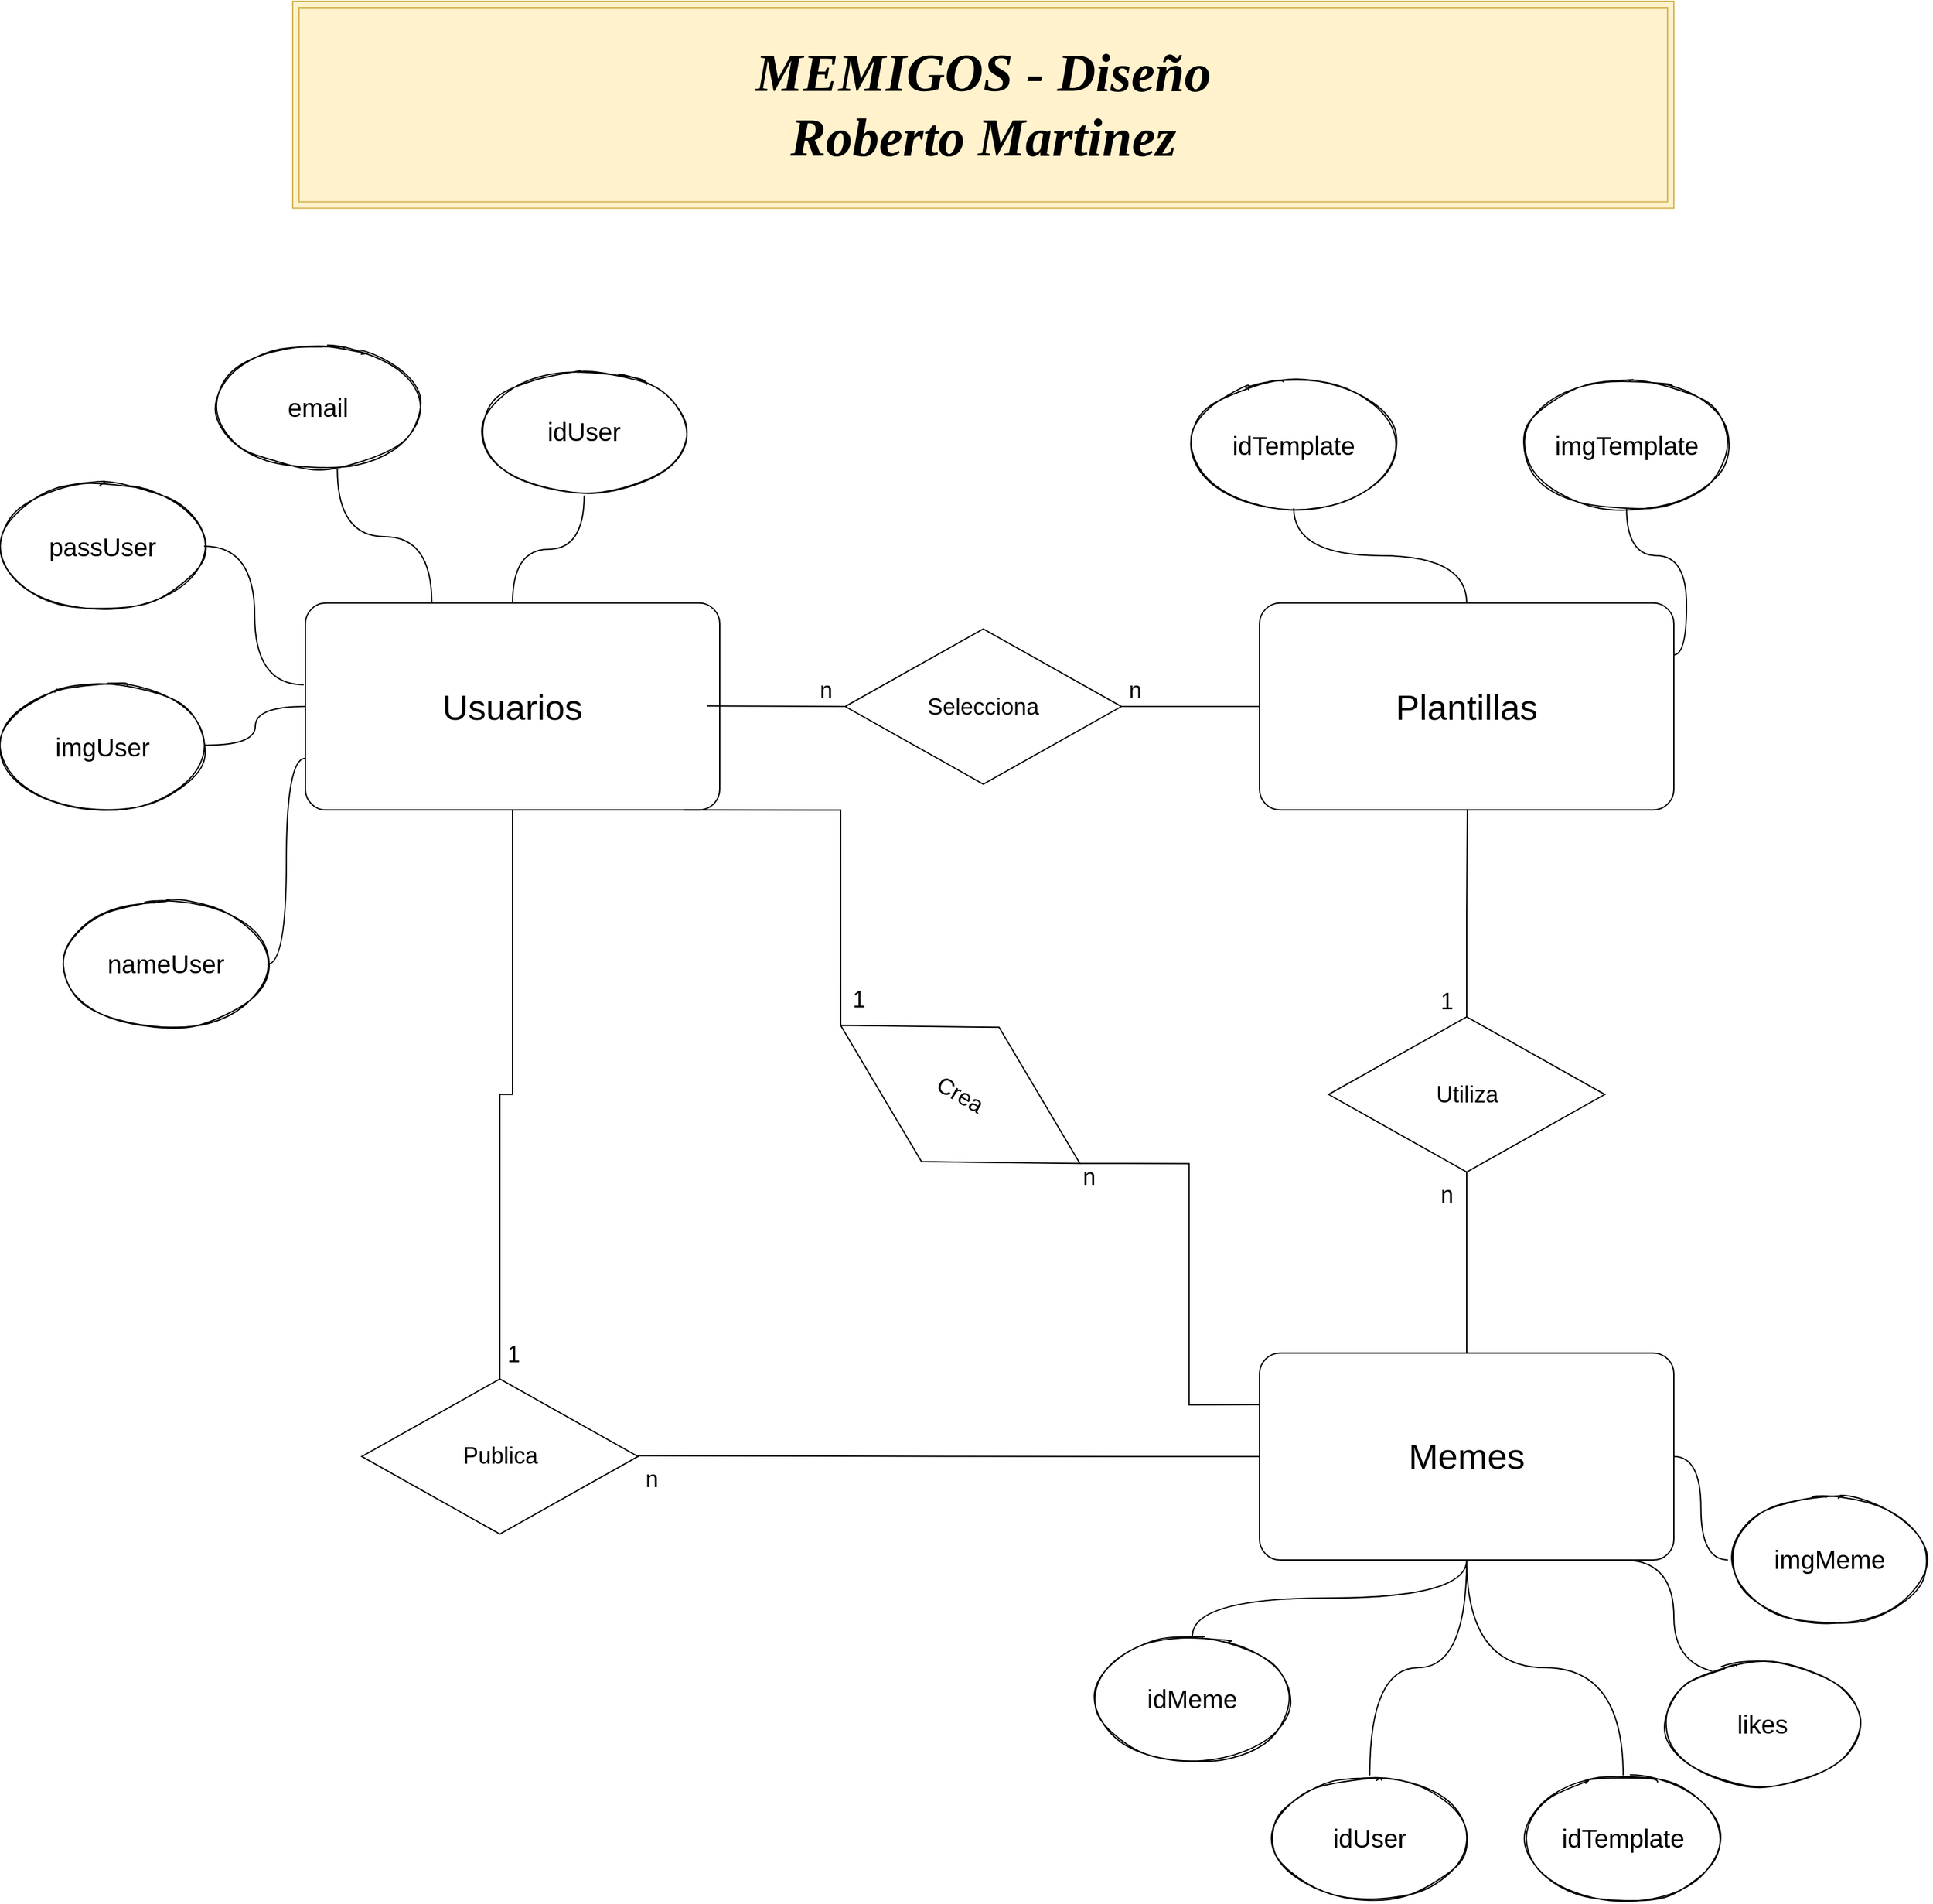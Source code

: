 <mxfile version="15.4.0" type="device"><diagram id="1rf67pfMRnC-_Mq66D7q" name="Página-1"><mxGraphModel dx="1280" dy="1035" grid="1" gridSize="10" guides="1" tooltips="1" connect="1" arrows="1" fold="1" page="1" pageScale="1" pageWidth="1654" pageHeight="2336" math="0" shadow="0"><root><mxCell id="0"/><mxCell id="1" parent="0"/><mxCell id="TMbOq4nQ9oU4izlfPrIb-1" value="&lt;font face=&quot;Helvetica&quot;&gt;idUser&lt;/font&gt;" style="ellipse;whiteSpace=wrap;html=1;sketch=1;hachureGap=4;pointerEvents=0;fontFamily=Architects Daughter;fontSource=https%3A%2F%2Ffonts.googleapis.com%2Fcss%3Ffamily%3DArchitects%2BDaughter;fontSize=20;" parent="1" vertex="1"><mxGeometry x="470" y="710" width="160" height="100" as="geometry"/></mxCell><mxCell id="TMbOq4nQ9oU4izlfPrIb-2" value="email" style="ellipse;whiteSpace=wrap;html=1;sketch=1;hachureGap=4;pointerEvents=0;fontFamily=Helvetica;fontSize=20;" parent="1" vertex="1"><mxGeometry x="260" y="690" width="160" height="100" as="geometry"/></mxCell><mxCell id="JSX4e2sykX_i9BUhia8Z-2" value="&lt;font style=&quot;font-size: 28px&quot;&gt;Usuarios&lt;/font&gt;" style="rounded=1;arcSize=10;whiteSpace=wrap;html=1;align=center;" parent="1" vertex="1"><mxGeometry x="330" y="894.898" width="327" height="163.265" as="geometry"/></mxCell><mxCell id="JSX4e2sykX_i9BUhia8Z-3" value="&lt;font&gt;&lt;font style=&quot;font-size: 28px&quot;&gt;Plantillas&lt;/font&gt;&lt;br&gt;&lt;/font&gt;" style="rounded=1;arcSize=10;whiteSpace=wrap;html=1;align=center;" parent="1" vertex="1"><mxGeometry x="1083" y="894.898" width="327" height="163.265" as="geometry"/></mxCell><mxCell id="JSX4e2sykX_i9BUhia8Z-4" value="&lt;font&gt;&lt;font style=&quot;font-size: 28px&quot;&gt;Memes&lt;/font&gt;&lt;br&gt;&lt;/font&gt;" style="rounded=1;arcSize=10;whiteSpace=wrap;html=1;align=center;" parent="1" vertex="1"><mxGeometry x="1083" y="1486.735" width="327" height="163.265" as="geometry"/></mxCell><mxCell id="JSX4e2sykX_i9BUhia8Z-5" value="&lt;font style=&quot;font-size: 18px&quot;&gt;Publica&lt;/font&gt;" style="shape=rhombus;perimeter=rhombusPerimeter;whiteSpace=wrap;html=1;align=center;" parent="1" vertex="1"><mxGeometry x="374.5" y="1507.143" width="218" height="122.449" as="geometry"/></mxCell><mxCell id="JSX4e2sykX_i9BUhia8Z-6" value="&lt;font style=&quot;font-size: 18px&quot;&gt;Selecciona&lt;/font&gt;" style="shape=rhombus;perimeter=rhombusPerimeter;whiteSpace=wrap;html=1;align=center;" parent="1" vertex="1"><mxGeometry x="756" y="915.306" width="218" height="122.449" as="geometry"/></mxCell><mxCell id="JSX4e2sykX_i9BUhia8Z-8" value="&lt;font style=&quot;font-size: 18px&quot;&gt;Utiliza&lt;/font&gt;" style="shape=rhombus;perimeter=rhombusPerimeter;whiteSpace=wrap;html=1;align=center;" parent="1" vertex="1"><mxGeometry x="1137.5" y="1221.429" width="218" height="122.449" as="geometry"/></mxCell><mxCell id="JSX4e2sykX_i9BUhia8Z-9" value="" style="endArrow=none;html=1;rounded=0;edgeStyle=orthogonalEdgeStyle;exitX=0.5;exitY=0;exitDx=0;exitDy=0;" parent="1" source="JSX4e2sykX_i9BUhia8Z-5" target="JSX4e2sykX_i9BUhia8Z-2" edge="1"><mxGeometry x="320" y="650" as="geometry"><mxPoint x="465.333" y="1303.061" as="sourcePoint"/><mxPoint x="756" y="1303.061" as="targetPoint"/><Array as="points"/></mxGeometry></mxCell><mxCell id="JSX4e2sykX_i9BUhia8Z-10" value="" style="endArrow=none;html=1;rounded=0;edgeStyle=orthogonalEdgeStyle;entryX=0;entryY=0.5;entryDx=0;entryDy=0;" parent="1" target="JSX4e2sykX_i9BUhia8Z-4" edge="1"><mxGeometry x="320" y="650" as="geometry"><mxPoint x="592.5" y="1567.776" as="sourcePoint"/><mxPoint x="883.167" y="1567.776" as="targetPoint"/></mxGeometry></mxCell><mxCell id="JSX4e2sykX_i9BUhia8Z-11" value="" style="endArrow=none;html=1;rounded=0;edgeStyle=orthogonalEdgeStyle;entryX=0.5;entryY=0;entryDx=0;entryDy=0;exitX=0.5;exitY=1;exitDx=0;exitDy=0;" parent="1" source="JSX4e2sykX_i9BUhia8Z-8" target="JSX4e2sykX_i9BUhia8Z-4" edge="1"><mxGeometry x="320" y="650" as="geometry"><mxPoint x="974" y="1405.102" as="sourcePoint"/><mxPoint x="1264.667" y="1405.102" as="targetPoint"/></mxGeometry></mxCell><mxCell id="JSX4e2sykX_i9BUhia8Z-15" value="" style="endArrow=none;html=1;rounded=0;edgeStyle=orthogonalEdgeStyle;" parent="1" edge="1"><mxGeometry x="320" y="650" as="geometry"><mxPoint x="647" y="976.122" as="sourcePoint"/><mxPoint x="756" y="976.531" as="targetPoint"/><Array as="points"><mxPoint x="647" y="976.122"/><mxPoint x="974" y="976.122"/></Array></mxGeometry></mxCell><mxCell id="JSX4e2sykX_i9BUhia8Z-16" value="&lt;font style=&quot;font-size: 18px&quot;&gt;Crea&lt;/font&gt;" style="shape=rhombus;perimeter=rhombusPerimeter;whiteSpace=wrap;html=1;align=center;rotation=30;" parent="1" vertex="1"><mxGeometry x="737.833" y="1221.429" width="218" height="122.449" as="geometry"/></mxCell><mxCell id="JSX4e2sykX_i9BUhia8Z-17" value="" style="endArrow=none;html=1;rounded=0;edgeStyle=orthogonalEdgeStyle;entryX=0;entryY=0.5;entryDx=0;entryDy=0;" parent="1" target="JSX4e2sykX_i9BUhia8Z-16" edge="1"><mxGeometry x="320" y="650" as="geometry"><mxPoint x="628.833" y="1058.163" as="sourcePoint"/><mxPoint x="756" y="1180.612" as="targetPoint"/><Array as="points"><mxPoint x="752.367" y="1058.163"/></Array></mxGeometry></mxCell><mxCell id="JSX4e2sykX_i9BUhia8Z-18" value="" style="endArrow=none;html=1;rounded=0;edgeStyle=orthogonalEdgeStyle;entryX=0;entryY=0.25;entryDx=0;entryDy=0;exitX=1;exitY=0.5;exitDx=0;exitDy=0;" parent="1" source="JSX4e2sykX_i9BUhia8Z-16" target="JSX4e2sykX_i9BUhia8Z-4" edge="1"><mxGeometry x="320" y="650" as="geometry"><mxPoint x="774.167" y="1364.286" as="sourcePoint"/><mxPoint x="1064.833" y="1364.286" as="targetPoint"/></mxGeometry></mxCell><mxCell id="JSX4e2sykX_i9BUhia8Z-20" value="n" style="text;strokeColor=none;fillColor=none;spacingLeft=4;spacingRight=4;overflow=hidden;rotatable=0;points=[[0,0.5],[1,0.5]];portConstraint=eastwest;fontSize=18;" parent="1" vertex="1"><mxGeometry x="730" y="945.916" width="72.667" height="61.224" as="geometry"/></mxCell><mxCell id="JSX4e2sykX_i9BUhia8Z-21" value="n" style="text;strokeColor=none;fillColor=none;spacingLeft=4;spacingRight=4;overflow=hidden;rotatable=0;points=[[0,0.5],[1,0.5]];portConstraint=eastwest;fontSize=18;" parent="1" vertex="1"><mxGeometry x="937.667" y="1329.998" width="72.667" height="61.224" as="geometry"/></mxCell><mxCell id="JSX4e2sykX_i9BUhia8Z-22" value="1 " style="text;strokeColor=none;fillColor=none;spacingLeft=4;spacingRight=4;overflow=hidden;rotatable=0;points=[[0,0.5],[1,0.5]];portConstraint=eastwest;fontSize=18;" parent="1" vertex="1"><mxGeometry x="756" y="1190.004" width="72.667" height="61.224" as="geometry"/></mxCell><mxCell id="JSX4e2sykX_i9BUhia8Z-23" value="1 " style="text;strokeColor=none;fillColor=none;spacingLeft=4;spacingRight=4;overflow=hidden;rotatable=0;points=[[0,0.5],[1,0.5]];portConstraint=eastwest;fontSize=18;" parent="1" vertex="1"><mxGeometry x="483.5" y="1469.998" width="72.667" height="61.224" as="geometry"/></mxCell><mxCell id="JSX4e2sykX_i9BUhia8Z-24" value="n" style="text;strokeColor=none;fillColor=none;spacingLeft=4;spacingRight=4;overflow=hidden;rotatable=0;points=[[0,0.5],[1,0.5]];portConstraint=eastwest;fontSize=18;" parent="1" vertex="1"><mxGeometry x="592.503" y="1568.367" width="72.667" height="61.224" as="geometry"/></mxCell><mxCell id="JSX4e2sykX_i9BUhia8Z-27" value="n" style="text;strokeColor=none;fillColor=none;spacingLeft=4;spacingRight=4;overflow=hidden;rotatable=0;points=[[0,0.5],[1,0.5]];portConstraint=eastwest;fontSize=18;" parent="1" vertex="1"><mxGeometry x="1219.997" y="1343.876" width="72.667" height="61.224" as="geometry"/></mxCell><mxCell id="JSX4e2sykX_i9BUhia8Z-31" value="&lt;font style=&quot;font-size: 22px&quot; face=&quot;Comic Sans MS&quot;&gt;&lt;i style=&quot;font-size: 42px&quot;&gt;&lt;b&gt;MEMIGOS - Diseño&lt;br&gt;Roberto Martinez&lt;/b&gt;&lt;/i&gt;&lt;/font&gt;" style="shape=ext;margin=3;double=1;whiteSpace=wrap;html=1;align=center;fillColor=#fff2cc;strokeColor=#d6b656;" parent="1" vertex="1"><mxGeometry x="320" y="420" width="1090" height="163.265" as="geometry"/></mxCell><mxCell id="JSX4e2sykX_i9BUhia8Z-33" value="" style="endArrow=none;html=1;rounded=0;edgeStyle=orthogonalEdgeStyle;exitX=1;exitY=0.5;exitDx=0;exitDy=0;entryX=0;entryY=0.5;entryDx=0;entryDy=0;" parent="1" source="JSX4e2sykX_i9BUhia8Z-6" target="JSX4e2sykX_i9BUhia8Z-3" edge="1"><mxGeometry x="320" y="650" as="geometry"><mxPoint x="1264" y="1206.531" as="sourcePoint"/><mxPoint x="990" y="976.524" as="targetPoint"/></mxGeometry></mxCell><mxCell id="JSX4e2sykX_i9BUhia8Z-34" value="n" style="text;strokeColor=none;fillColor=none;spacingLeft=4;spacingRight=4;overflow=hidden;rotatable=0;points=[[0,0.5],[1,0.5]];portConstraint=eastwest;fontSize=18;" parent="1" vertex="1"><mxGeometry x="974" y="945.916" width="72.667" height="61.224" as="geometry"/></mxCell><mxCell id="JSX4e2sykX_i9BUhia8Z-36" value="1" style="text;strokeColor=none;fillColor=none;spacingLeft=4;spacingRight=4;overflow=hidden;rotatable=0;points=[[0,0.5],[1,0.5]];portConstraint=eastwest;fontSize=18;" parent="1" vertex="1"><mxGeometry x="1220" y="1191.43" width="30" height="30" as="geometry"/></mxCell><mxCell id="JSX4e2sykX_i9BUhia8Z-37" value="" style="endArrow=none;html=1;rounded=0;fontSize=18;edgeStyle=orthogonalEdgeStyle;exitX=0.5;exitY=0;exitDx=0;exitDy=0;" parent="1" source="JSX4e2sykX_i9BUhia8Z-8" edge="1"><mxGeometry x="320" y="650" as="geometry"><mxPoint x="1270" y="1200" as="sourcePoint"/><mxPoint x="1247" y="1058" as="targetPoint"/><Array as="points"><mxPoint x="1247" y="1140"/><mxPoint x="1247" y="1140"/><mxPoint x="1247" y="1058"/></Array></mxGeometry></mxCell><mxCell id="TMbOq4nQ9oU4izlfPrIb-5" value="passUser" style="ellipse;whiteSpace=wrap;html=1;sketch=1;hachureGap=4;pointerEvents=0;fontFamily=Helvetica;fontSize=20;" parent="1" vertex="1"><mxGeometry x="90" y="800" width="160" height="100" as="geometry"/></mxCell><mxCell id="TMbOq4nQ9oU4izlfPrIb-6" value="imgUser" style="ellipse;whiteSpace=wrap;html=1;sketch=1;hachureGap=4;pointerEvents=0;fontFamily=Helvetica;fontSize=20;" parent="1" vertex="1"><mxGeometry x="90" y="958.16" width="160" height="100" as="geometry"/></mxCell><mxCell id="TMbOq4nQ9oU4izlfPrIb-7" value="&lt;font face=&quot;Helvetica&quot;&gt;nameUser&lt;/font&gt;" style="ellipse;whiteSpace=wrap;html=1;sketch=1;hachureGap=4;pointerEvents=0;fontFamily=Architects Daughter;fontSource=https%3A%2F%2Ffonts.googleapis.com%2Fcss%3Ffamily%3DArchitects%2BDaughter;fontSize=20;" parent="1" vertex="1"><mxGeometry x="140" y="1130" width="160" height="100" as="geometry"/></mxCell><mxCell id="TMbOq4nQ9oU4izlfPrIb-8" value="idTemplate" style="ellipse;whiteSpace=wrap;html=1;sketch=1;hachureGap=4;pointerEvents=0;fontFamily=Helvetica;fontSize=20;" parent="1" vertex="1"><mxGeometry x="1030" y="720" width="160" height="100" as="geometry"/></mxCell><mxCell id="TMbOq4nQ9oU4izlfPrIb-9" value="imgTemplate" style="ellipse;whiteSpace=wrap;html=1;sketch=1;hachureGap=4;pointerEvents=0;fontFamily=Helvetica;fontSize=20;" parent="1" vertex="1"><mxGeometry x="1292.66" y="720" width="160" height="100" as="geometry"/></mxCell><mxCell id="TMbOq4nQ9oU4izlfPrIb-11" value="&lt;font face=&quot;Helvetica&quot;&gt;idUser&lt;/font&gt;" style="ellipse;whiteSpace=wrap;html=1;sketch=1;hachureGap=4;pointerEvents=0;fontFamily=Architects Daughter;fontSource=https%3A%2F%2Ffonts.googleapis.com%2Fcss%3Ffamily%3DArchitects%2BDaughter;fontSize=20;" parent="1" vertex="1"><mxGeometry x="1090" y="1820" width="160" height="100" as="geometry"/></mxCell><mxCell id="TMbOq4nQ9oU4izlfPrIb-13" value="&lt;font face=&quot;Helvetica&quot;&gt;idMeme&lt;/font&gt;" style="ellipse;whiteSpace=wrap;html=1;sketch=1;hachureGap=4;pointerEvents=0;fontFamily=Architects Daughter;fontSource=https%3A%2F%2Ffonts.googleapis.com%2Fcss%3Ffamily%3DArchitects%2BDaughter;fontSize=20;" parent="1" vertex="1"><mxGeometry x="950" y="1710" width="160" height="100" as="geometry"/></mxCell><mxCell id="TMbOq4nQ9oU4izlfPrIb-14" value="&lt;font face=&quot;Helvetica&quot;&gt;idTemplate&lt;/font&gt;" style="ellipse;whiteSpace=wrap;html=1;sketch=1;hachureGap=4;pointerEvents=0;fontFamily=Architects Daughter;fontSource=https%3A%2F%2Ffonts.googleapis.com%2Fcss%3Ffamily%3DArchitects%2BDaughter;fontSize=20;" parent="1" vertex="1"><mxGeometry x="1290" y="1820" width="160" height="100" as="geometry"/></mxCell><mxCell id="TMbOq4nQ9oU4izlfPrIb-15" value="&lt;font face=&quot;Helvetica&quot;&gt;imgMeme&lt;/font&gt;" style="ellipse;whiteSpace=wrap;html=1;sketch=1;hachureGap=4;pointerEvents=0;fontFamily=Architects Daughter;fontSource=https%3A%2F%2Ffonts.googleapis.com%2Fcss%3Ffamily%3DArchitects%2BDaughter;fontSize=20;" parent="1" vertex="1"><mxGeometry x="1452.66" y="1600" width="160" height="100" as="geometry"/></mxCell><mxCell id="bUYXVA8Obc2C0IiQNMBb-2" value="" style="endArrow=none;html=1;edgeStyle=orthogonalEdgeStyle;curved=1;exitX=0.595;exitY=0.99;exitDx=0;exitDy=0;exitPerimeter=0;entryX=0.305;entryY=-0.002;entryDx=0;entryDy=0;entryPerimeter=0;" edge="1" parent="1" source="TMbOq4nQ9oU4izlfPrIb-2" target="JSX4e2sykX_i9BUhia8Z-2"><mxGeometry relative="1" as="geometry"><mxPoint x="370" y="840" as="sourcePoint"/><mxPoint x="530" y="840" as="targetPoint"/></mxGeometry></mxCell><mxCell id="bUYXVA8Obc2C0IiQNMBb-3" value="" style="endArrow=none;html=1;edgeStyle=orthogonalEdgeStyle;curved=1;" edge="1" parent="1" source="TMbOq4nQ9oU4izlfPrIb-1" target="JSX4e2sykX_i9BUhia8Z-2"><mxGeometry relative="1" as="geometry"><mxPoint x="365.2" y="799" as="sourcePoint"/><mxPoint x="503.5" y="904.898" as="targetPoint"/></mxGeometry></mxCell><mxCell id="bUYXVA8Obc2C0IiQNMBb-4" value="" style="endArrow=none;html=1;edgeStyle=orthogonalEdgeStyle;curved=1;entryX=-0.004;entryY=0.395;entryDx=0;entryDy=0;entryPerimeter=0;" edge="1" parent="1" source="TMbOq4nQ9oU4izlfPrIb-5" target="JSX4e2sykX_i9BUhia8Z-2"><mxGeometry relative="1" as="geometry"><mxPoint x="306.5" y="861.02" as="sourcePoint"/><mxPoint x="250" y="945.918" as="targetPoint"/></mxGeometry></mxCell><mxCell id="bUYXVA8Obc2C0IiQNMBb-5" value="" style="endArrow=none;html=1;edgeStyle=orthogonalEdgeStyle;curved=1;" edge="1" parent="1" target="JSX4e2sykX_i9BUhia8Z-2"><mxGeometry relative="1" as="geometry"><mxPoint x="250" y="1007" as="sourcePoint"/><mxPoint x="328.692" y="1116.528" as="targetPoint"/></mxGeometry></mxCell><mxCell id="bUYXVA8Obc2C0IiQNMBb-6" value="" style="endArrow=none;html=1;edgeStyle=orthogonalEdgeStyle;curved=1;entryX=0;entryY=0.75;entryDx=0;entryDy=0;" edge="1" parent="1" source="TMbOq4nQ9oU4izlfPrIb-7" target="JSX4e2sykX_i9BUhia8Z-2"><mxGeometry relative="1" as="geometry"><mxPoint x="270" y="1110.4" as="sourcePoint"/><mxPoint x="350" y="1080" as="targetPoint"/></mxGeometry></mxCell><mxCell id="bUYXVA8Obc2C0IiQNMBb-7" value="" style="endArrow=none;html=1;edgeStyle=orthogonalEdgeStyle;curved=1;" edge="1" parent="1" source="JSX4e2sykX_i9BUhia8Z-3" target="TMbOq4nQ9oU4izlfPrIb-8"><mxGeometry relative="1" as="geometry"><mxPoint x="1190" y="958.11" as="sourcePoint"/><mxPoint x="1220" y="795.457" as="targetPoint"/></mxGeometry></mxCell><mxCell id="bUYXVA8Obc2C0IiQNMBb-8" value="" style="endArrow=none;html=1;edgeStyle=orthogonalEdgeStyle;curved=1;exitX=1;exitY=0.25;exitDx=0;exitDy=0;" edge="1" parent="1" source="JSX4e2sykX_i9BUhia8Z-3" target="TMbOq4nQ9oU4izlfPrIb-9"><mxGeometry relative="1" as="geometry"><mxPoint x="1456.5" y="899.998" as="sourcePoint"/><mxPoint x="1320" y="825.1" as="targetPoint"/></mxGeometry></mxCell><mxCell id="bUYXVA8Obc2C0IiQNMBb-9" value="" style="endArrow=none;html=1;edgeStyle=orthogonalEdgeStyle;curved=1;" edge="1" parent="1" source="TMbOq4nQ9oU4izlfPrIb-15" target="JSX4e2sykX_i9BUhia8Z-4"><mxGeometry relative="1" as="geometry"><mxPoint x="1477.37" y="1600.004" as="sourcePoint"/><mxPoint x="1440.03" y="1484.29" as="targetPoint"/></mxGeometry></mxCell><mxCell id="bUYXVA8Obc2C0IiQNMBb-10" value="" style="endArrow=none;html=1;edgeStyle=orthogonalEdgeStyle;curved=1;exitX=0.375;exitY=0.104;exitDx=0;exitDy=0;exitPerimeter=0;" edge="1" parent="1" source="TMbOq4nQ9oU4izlfPrIb-12"><mxGeometry relative="1" as="geometry"><mxPoint x="1412.66" y="1731.6" as="sourcePoint"/><mxPoint x="1370" y="1650" as="targetPoint"/><Array as="points"><mxPoint x="1410" y="1740"/><mxPoint x="1410" y="1650"/></Array></mxGeometry></mxCell><mxCell id="TMbOq4nQ9oU4izlfPrIb-12" value="&lt;font face=&quot;Helvetica&quot;&gt;likes&lt;/font&gt;" style="ellipse;whiteSpace=wrap;html=1;sketch=1;hachureGap=4;pointerEvents=0;fontFamily=Architects Daughter;fontSource=https%3A%2F%2Ffonts.googleapis.com%2Fcss%3Ffamily%3DArchitects%2BDaughter;fontSize=20;" parent="1" vertex="1"><mxGeometry x="1400" y="1729.59" width="160" height="100" as="geometry"/></mxCell><mxCell id="bUYXVA8Obc2C0IiQNMBb-11" value="" style="endArrow=none;html=1;edgeStyle=orthogonalEdgeStyle;curved=1;" edge="1" parent="1" source="TMbOq4nQ9oU4izlfPrIb-14" target="JSX4e2sykX_i9BUhia8Z-4"><mxGeometry relative="1" as="geometry"><mxPoint x="1335.32" y="1791.659" as="sourcePoint"/><mxPoint x="1292.66" y="1710.001" as="targetPoint"/></mxGeometry></mxCell><mxCell id="bUYXVA8Obc2C0IiQNMBb-12" value="" style="endArrow=none;html=1;edgeStyle=orthogonalEdgeStyle;curved=1;" edge="1" parent="1" source="TMbOq4nQ9oU4izlfPrIb-11" target="JSX4e2sykX_i9BUhia8Z-4"><mxGeometry relative="1" as="geometry"><mxPoint x="1308.24" y="1809.97" as="sourcePoint"/><mxPoint x="1184.754" y="1639.97" as="targetPoint"/></mxGeometry></mxCell><mxCell id="bUYXVA8Obc2C0IiQNMBb-13" value="" style="endArrow=none;html=1;edgeStyle=orthogonalEdgeStyle;curved=1;" edge="1" parent="1" source="TMbOq4nQ9oU4izlfPrIb-13" target="JSX4e2sykX_i9BUhia8Z-4"><mxGeometry relative="1" as="geometry"><mxPoint x="1071.74" y="1799.59" as="sourcePoint"/><mxPoint x="1148.254" y="1629.59" as="targetPoint"/></mxGeometry></mxCell></root></mxGraphModel></diagram></mxfile>
